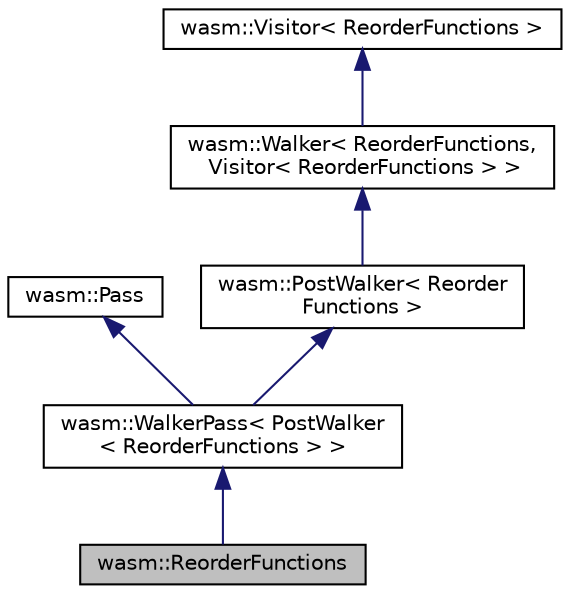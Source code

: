 digraph "wasm::ReorderFunctions"
{
  edge [fontname="Helvetica",fontsize="10",labelfontname="Helvetica",labelfontsize="10"];
  node [fontname="Helvetica",fontsize="10",shape=record];
  Node0 [label="wasm::ReorderFunctions",height=0.2,width=0.4,color="black", fillcolor="grey75", style="filled", fontcolor="black"];
  Node1 -> Node0 [dir="back",color="midnightblue",fontsize="10",style="solid"];
  Node1 [label="wasm::WalkerPass\< PostWalker\l\< ReorderFunctions \> \>",height=0.2,width=0.4,color="black", fillcolor="white", style="filled",URL="$classwasm_1_1_walker_pass.html"];
  Node2 -> Node1 [dir="back",color="midnightblue",fontsize="10",style="solid"];
  Node2 [label="wasm::Pass",height=0.2,width=0.4,color="black", fillcolor="white", style="filled",URL="$classwasm_1_1_pass.html"];
  Node3 -> Node1 [dir="back",color="midnightblue",fontsize="10",style="solid"];
  Node3 [label="wasm::PostWalker\< Reorder\lFunctions \>",height=0.2,width=0.4,color="black", fillcolor="white", style="filled",URL="$structwasm_1_1_post_walker.html"];
  Node4 -> Node3 [dir="back",color="midnightblue",fontsize="10",style="solid"];
  Node4 [label="wasm::Walker\< ReorderFunctions,\l Visitor\< ReorderFunctions \> \>",height=0.2,width=0.4,color="black", fillcolor="white", style="filled",URL="$structwasm_1_1_walker.html"];
  Node5 -> Node4 [dir="back",color="midnightblue",fontsize="10",style="solid"];
  Node5 [label="wasm::Visitor\< ReorderFunctions \>",height=0.2,width=0.4,color="black", fillcolor="white", style="filled",URL="$structwasm_1_1_visitor.html"];
}
